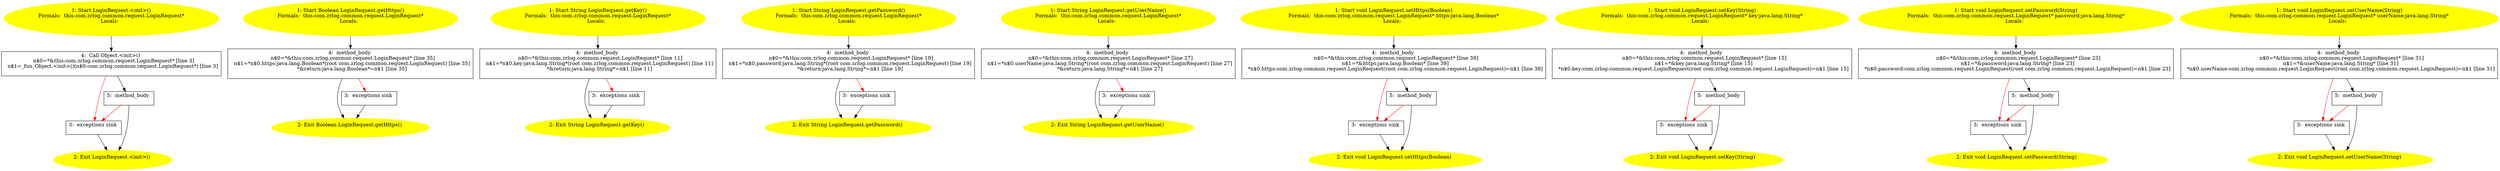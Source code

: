 /* @generated */
digraph cfg {
"com.zrlog.common.request.LoginRequest.<init>().60d791c3c50f1fcb5b081c4ffe24aab5_1" [label="1: Start LoginRequest.<init>()\nFormals:  this:com.zrlog.common.request.LoginRequest*\nLocals:  \n  " color=yellow style=filled]
	

	 "com.zrlog.common.request.LoginRequest.<init>().60d791c3c50f1fcb5b081c4ffe24aab5_1" -> "com.zrlog.common.request.LoginRequest.<init>().60d791c3c50f1fcb5b081c4ffe24aab5_4" ;
"com.zrlog.common.request.LoginRequest.<init>().60d791c3c50f1fcb5b081c4ffe24aab5_2" [label="2: Exit LoginRequest.<init>() \n  " color=yellow style=filled]
	

"com.zrlog.common.request.LoginRequest.<init>().60d791c3c50f1fcb5b081c4ffe24aab5_3" [label="3:  exceptions sink \n  " shape="box"]
	

	 "com.zrlog.common.request.LoginRequest.<init>().60d791c3c50f1fcb5b081c4ffe24aab5_3" -> "com.zrlog.common.request.LoginRequest.<init>().60d791c3c50f1fcb5b081c4ffe24aab5_2" ;
"com.zrlog.common.request.LoginRequest.<init>().60d791c3c50f1fcb5b081c4ffe24aab5_4" [label="4:  Call Object.<init>() \n   n$0=*&this:com.zrlog.common.request.LoginRequest* [line 3]\n  n$1=_fun_Object.<init>()(n$0:com.zrlog.common.request.LoginRequest*) [line 3]\n " shape="box"]
	

	 "com.zrlog.common.request.LoginRequest.<init>().60d791c3c50f1fcb5b081c4ffe24aab5_4" -> "com.zrlog.common.request.LoginRequest.<init>().60d791c3c50f1fcb5b081c4ffe24aab5_5" ;
	 "com.zrlog.common.request.LoginRequest.<init>().60d791c3c50f1fcb5b081c4ffe24aab5_4" -> "com.zrlog.common.request.LoginRequest.<init>().60d791c3c50f1fcb5b081c4ffe24aab5_3" [color="red" ];
"com.zrlog.common.request.LoginRequest.<init>().60d791c3c50f1fcb5b081c4ffe24aab5_5" [label="5:  method_body \n  " shape="box"]
	

	 "com.zrlog.common.request.LoginRequest.<init>().60d791c3c50f1fcb5b081c4ffe24aab5_5" -> "com.zrlog.common.request.LoginRequest.<init>().60d791c3c50f1fcb5b081c4ffe24aab5_2" ;
	 "com.zrlog.common.request.LoginRequest.<init>().60d791c3c50f1fcb5b081c4ffe24aab5_5" -> "com.zrlog.common.request.LoginRequest.<init>().60d791c3c50f1fcb5b081c4ffe24aab5_3" [color="red" ];
"com.zrlog.common.request.LoginRequest.getHttps():java.lang.Boolean.80f64eaad1e3da40a472d626edb49fc6_1" [label="1: Start Boolean LoginRequest.getHttps()\nFormals:  this:com.zrlog.common.request.LoginRequest*\nLocals:  \n  " color=yellow style=filled]
	

	 "com.zrlog.common.request.LoginRequest.getHttps():java.lang.Boolean.80f64eaad1e3da40a472d626edb49fc6_1" -> "com.zrlog.common.request.LoginRequest.getHttps():java.lang.Boolean.80f64eaad1e3da40a472d626edb49fc6_4" ;
"com.zrlog.common.request.LoginRequest.getHttps():java.lang.Boolean.80f64eaad1e3da40a472d626edb49fc6_2" [label="2: Exit Boolean LoginRequest.getHttps() \n  " color=yellow style=filled]
	

"com.zrlog.common.request.LoginRequest.getHttps():java.lang.Boolean.80f64eaad1e3da40a472d626edb49fc6_3" [label="3:  exceptions sink \n  " shape="box"]
	

	 "com.zrlog.common.request.LoginRequest.getHttps():java.lang.Boolean.80f64eaad1e3da40a472d626edb49fc6_3" -> "com.zrlog.common.request.LoginRequest.getHttps():java.lang.Boolean.80f64eaad1e3da40a472d626edb49fc6_2" ;
"com.zrlog.common.request.LoginRequest.getHttps():java.lang.Boolean.80f64eaad1e3da40a472d626edb49fc6_4" [label="4:  method_body \n   n$0=*&this:com.zrlog.common.request.LoginRequest* [line 35]\n  n$1=*n$0.https:java.lang.Boolean*(root com.zrlog.common.request.LoginRequest) [line 35]\n  *&return:java.lang.Boolean*=n$1 [line 35]\n " shape="box"]
	

	 "com.zrlog.common.request.LoginRequest.getHttps():java.lang.Boolean.80f64eaad1e3da40a472d626edb49fc6_4" -> "com.zrlog.common.request.LoginRequest.getHttps():java.lang.Boolean.80f64eaad1e3da40a472d626edb49fc6_2" ;
	 "com.zrlog.common.request.LoginRequest.getHttps():java.lang.Boolean.80f64eaad1e3da40a472d626edb49fc6_4" -> "com.zrlog.common.request.LoginRequest.getHttps():java.lang.Boolean.80f64eaad1e3da40a472d626edb49fc6_3" [color="red" ];
"com.zrlog.common.request.LoginRequest.getKey():java.lang.String.9d17fec3657689b5532671dee5b02555_1" [label="1: Start String LoginRequest.getKey()\nFormals:  this:com.zrlog.common.request.LoginRequest*\nLocals:  \n  " color=yellow style=filled]
	

	 "com.zrlog.common.request.LoginRequest.getKey():java.lang.String.9d17fec3657689b5532671dee5b02555_1" -> "com.zrlog.common.request.LoginRequest.getKey():java.lang.String.9d17fec3657689b5532671dee5b02555_4" ;
"com.zrlog.common.request.LoginRequest.getKey():java.lang.String.9d17fec3657689b5532671dee5b02555_2" [label="2: Exit String LoginRequest.getKey() \n  " color=yellow style=filled]
	

"com.zrlog.common.request.LoginRequest.getKey():java.lang.String.9d17fec3657689b5532671dee5b02555_3" [label="3:  exceptions sink \n  " shape="box"]
	

	 "com.zrlog.common.request.LoginRequest.getKey():java.lang.String.9d17fec3657689b5532671dee5b02555_3" -> "com.zrlog.common.request.LoginRequest.getKey():java.lang.String.9d17fec3657689b5532671dee5b02555_2" ;
"com.zrlog.common.request.LoginRequest.getKey():java.lang.String.9d17fec3657689b5532671dee5b02555_4" [label="4:  method_body \n   n$0=*&this:com.zrlog.common.request.LoginRequest* [line 11]\n  n$1=*n$0.key:java.lang.String*(root com.zrlog.common.request.LoginRequest) [line 11]\n  *&return:java.lang.String*=n$1 [line 11]\n " shape="box"]
	

	 "com.zrlog.common.request.LoginRequest.getKey():java.lang.String.9d17fec3657689b5532671dee5b02555_4" -> "com.zrlog.common.request.LoginRequest.getKey():java.lang.String.9d17fec3657689b5532671dee5b02555_2" ;
	 "com.zrlog.common.request.LoginRequest.getKey():java.lang.String.9d17fec3657689b5532671dee5b02555_4" -> "com.zrlog.common.request.LoginRequest.getKey():java.lang.String.9d17fec3657689b5532671dee5b02555_3" [color="red" ];
"com.zrlog.common.request.LoginRequest.getPassword():java.lang.String.baf601c0104da00ddd55a111771bbe67_1" [label="1: Start String LoginRequest.getPassword()\nFormals:  this:com.zrlog.common.request.LoginRequest*\nLocals:  \n  " color=yellow style=filled]
	

	 "com.zrlog.common.request.LoginRequest.getPassword():java.lang.String.baf601c0104da00ddd55a111771bbe67_1" -> "com.zrlog.common.request.LoginRequest.getPassword():java.lang.String.baf601c0104da00ddd55a111771bbe67_4" ;
"com.zrlog.common.request.LoginRequest.getPassword():java.lang.String.baf601c0104da00ddd55a111771bbe67_2" [label="2: Exit String LoginRequest.getPassword() \n  " color=yellow style=filled]
	

"com.zrlog.common.request.LoginRequest.getPassword():java.lang.String.baf601c0104da00ddd55a111771bbe67_3" [label="3:  exceptions sink \n  " shape="box"]
	

	 "com.zrlog.common.request.LoginRequest.getPassword():java.lang.String.baf601c0104da00ddd55a111771bbe67_3" -> "com.zrlog.common.request.LoginRequest.getPassword():java.lang.String.baf601c0104da00ddd55a111771bbe67_2" ;
"com.zrlog.common.request.LoginRequest.getPassword():java.lang.String.baf601c0104da00ddd55a111771bbe67_4" [label="4:  method_body \n   n$0=*&this:com.zrlog.common.request.LoginRequest* [line 19]\n  n$1=*n$0.password:java.lang.String*(root com.zrlog.common.request.LoginRequest) [line 19]\n  *&return:java.lang.String*=n$1 [line 19]\n " shape="box"]
	

	 "com.zrlog.common.request.LoginRequest.getPassword():java.lang.String.baf601c0104da00ddd55a111771bbe67_4" -> "com.zrlog.common.request.LoginRequest.getPassword():java.lang.String.baf601c0104da00ddd55a111771bbe67_2" ;
	 "com.zrlog.common.request.LoginRequest.getPassword():java.lang.String.baf601c0104da00ddd55a111771bbe67_4" -> "com.zrlog.common.request.LoginRequest.getPassword():java.lang.String.baf601c0104da00ddd55a111771bbe67_3" [color="red" ];
"com.zrlog.common.request.LoginRequest.getUserName():java.lang.String.3f9fe307e2d9f49b0892b9dc620340c5_1" [label="1: Start String LoginRequest.getUserName()\nFormals:  this:com.zrlog.common.request.LoginRequest*\nLocals:  \n  " color=yellow style=filled]
	

	 "com.zrlog.common.request.LoginRequest.getUserName():java.lang.String.3f9fe307e2d9f49b0892b9dc620340c5_1" -> "com.zrlog.common.request.LoginRequest.getUserName():java.lang.String.3f9fe307e2d9f49b0892b9dc620340c5_4" ;
"com.zrlog.common.request.LoginRequest.getUserName():java.lang.String.3f9fe307e2d9f49b0892b9dc620340c5_2" [label="2: Exit String LoginRequest.getUserName() \n  " color=yellow style=filled]
	

"com.zrlog.common.request.LoginRequest.getUserName():java.lang.String.3f9fe307e2d9f49b0892b9dc620340c5_3" [label="3:  exceptions sink \n  " shape="box"]
	

	 "com.zrlog.common.request.LoginRequest.getUserName():java.lang.String.3f9fe307e2d9f49b0892b9dc620340c5_3" -> "com.zrlog.common.request.LoginRequest.getUserName():java.lang.String.3f9fe307e2d9f49b0892b9dc620340c5_2" ;
"com.zrlog.common.request.LoginRequest.getUserName():java.lang.String.3f9fe307e2d9f49b0892b9dc620340c5_4" [label="4:  method_body \n   n$0=*&this:com.zrlog.common.request.LoginRequest* [line 27]\n  n$1=*n$0.userName:java.lang.String*(root com.zrlog.common.request.LoginRequest) [line 27]\n  *&return:java.lang.String*=n$1 [line 27]\n " shape="box"]
	

	 "com.zrlog.common.request.LoginRequest.getUserName():java.lang.String.3f9fe307e2d9f49b0892b9dc620340c5_4" -> "com.zrlog.common.request.LoginRequest.getUserName():java.lang.String.3f9fe307e2d9f49b0892b9dc620340c5_2" ;
	 "com.zrlog.common.request.LoginRequest.getUserName():java.lang.String.3f9fe307e2d9f49b0892b9dc620340c5_4" -> "com.zrlog.common.request.LoginRequest.getUserName():java.lang.String.3f9fe307e2d9f49b0892b9dc620340c5_3" [color="red" ];
"com.zrlog.common.request.LoginRequest.setHttps(java.lang.Boolean):void.05226b702fd828c96fd6dd03e26e17b6_1" [label="1: Start void LoginRequest.setHttps(Boolean)\nFormals:  this:com.zrlog.common.request.LoginRequest* https:java.lang.Boolean*\nLocals:  \n  " color=yellow style=filled]
	

	 "com.zrlog.common.request.LoginRequest.setHttps(java.lang.Boolean):void.05226b702fd828c96fd6dd03e26e17b6_1" -> "com.zrlog.common.request.LoginRequest.setHttps(java.lang.Boolean):void.05226b702fd828c96fd6dd03e26e17b6_4" ;
"com.zrlog.common.request.LoginRequest.setHttps(java.lang.Boolean):void.05226b702fd828c96fd6dd03e26e17b6_2" [label="2: Exit void LoginRequest.setHttps(Boolean) \n  " color=yellow style=filled]
	

"com.zrlog.common.request.LoginRequest.setHttps(java.lang.Boolean):void.05226b702fd828c96fd6dd03e26e17b6_3" [label="3:  exceptions sink \n  " shape="box"]
	

	 "com.zrlog.common.request.LoginRequest.setHttps(java.lang.Boolean):void.05226b702fd828c96fd6dd03e26e17b6_3" -> "com.zrlog.common.request.LoginRequest.setHttps(java.lang.Boolean):void.05226b702fd828c96fd6dd03e26e17b6_2" ;
"com.zrlog.common.request.LoginRequest.setHttps(java.lang.Boolean):void.05226b702fd828c96fd6dd03e26e17b6_4" [label="4:  method_body \n   n$0=*&this:com.zrlog.common.request.LoginRequest* [line 39]\n  n$1=*&https:java.lang.Boolean* [line 39]\n  *n$0.https:com.zrlog.common.request.LoginRequest(root com.zrlog.common.request.LoginRequest)=n$1 [line 39]\n " shape="box"]
	

	 "com.zrlog.common.request.LoginRequest.setHttps(java.lang.Boolean):void.05226b702fd828c96fd6dd03e26e17b6_4" -> "com.zrlog.common.request.LoginRequest.setHttps(java.lang.Boolean):void.05226b702fd828c96fd6dd03e26e17b6_5" ;
	 "com.zrlog.common.request.LoginRequest.setHttps(java.lang.Boolean):void.05226b702fd828c96fd6dd03e26e17b6_4" -> "com.zrlog.common.request.LoginRequest.setHttps(java.lang.Boolean):void.05226b702fd828c96fd6dd03e26e17b6_3" [color="red" ];
"com.zrlog.common.request.LoginRequest.setHttps(java.lang.Boolean):void.05226b702fd828c96fd6dd03e26e17b6_5" [label="5:  method_body \n  " shape="box"]
	

	 "com.zrlog.common.request.LoginRequest.setHttps(java.lang.Boolean):void.05226b702fd828c96fd6dd03e26e17b6_5" -> "com.zrlog.common.request.LoginRequest.setHttps(java.lang.Boolean):void.05226b702fd828c96fd6dd03e26e17b6_2" ;
	 "com.zrlog.common.request.LoginRequest.setHttps(java.lang.Boolean):void.05226b702fd828c96fd6dd03e26e17b6_5" -> "com.zrlog.common.request.LoginRequest.setHttps(java.lang.Boolean):void.05226b702fd828c96fd6dd03e26e17b6_3" [color="red" ];
"com.zrlog.common.request.LoginRequest.setKey(java.lang.String):void.ef539227dad9889fecb068a76333c6f2_1" [label="1: Start void LoginRequest.setKey(String)\nFormals:  this:com.zrlog.common.request.LoginRequest* key:java.lang.String*\nLocals:  \n  " color=yellow style=filled]
	

	 "com.zrlog.common.request.LoginRequest.setKey(java.lang.String):void.ef539227dad9889fecb068a76333c6f2_1" -> "com.zrlog.common.request.LoginRequest.setKey(java.lang.String):void.ef539227dad9889fecb068a76333c6f2_4" ;
"com.zrlog.common.request.LoginRequest.setKey(java.lang.String):void.ef539227dad9889fecb068a76333c6f2_2" [label="2: Exit void LoginRequest.setKey(String) \n  " color=yellow style=filled]
	

"com.zrlog.common.request.LoginRequest.setKey(java.lang.String):void.ef539227dad9889fecb068a76333c6f2_3" [label="3:  exceptions sink \n  " shape="box"]
	

	 "com.zrlog.common.request.LoginRequest.setKey(java.lang.String):void.ef539227dad9889fecb068a76333c6f2_3" -> "com.zrlog.common.request.LoginRequest.setKey(java.lang.String):void.ef539227dad9889fecb068a76333c6f2_2" ;
"com.zrlog.common.request.LoginRequest.setKey(java.lang.String):void.ef539227dad9889fecb068a76333c6f2_4" [label="4:  method_body \n   n$0=*&this:com.zrlog.common.request.LoginRequest* [line 15]\n  n$1=*&key:java.lang.String* [line 15]\n  *n$0.key:com.zrlog.common.request.LoginRequest(root com.zrlog.common.request.LoginRequest)=n$1 [line 15]\n " shape="box"]
	

	 "com.zrlog.common.request.LoginRequest.setKey(java.lang.String):void.ef539227dad9889fecb068a76333c6f2_4" -> "com.zrlog.common.request.LoginRequest.setKey(java.lang.String):void.ef539227dad9889fecb068a76333c6f2_5" ;
	 "com.zrlog.common.request.LoginRequest.setKey(java.lang.String):void.ef539227dad9889fecb068a76333c6f2_4" -> "com.zrlog.common.request.LoginRequest.setKey(java.lang.String):void.ef539227dad9889fecb068a76333c6f2_3" [color="red" ];
"com.zrlog.common.request.LoginRequest.setKey(java.lang.String):void.ef539227dad9889fecb068a76333c6f2_5" [label="5:  method_body \n  " shape="box"]
	

	 "com.zrlog.common.request.LoginRequest.setKey(java.lang.String):void.ef539227dad9889fecb068a76333c6f2_5" -> "com.zrlog.common.request.LoginRequest.setKey(java.lang.String):void.ef539227dad9889fecb068a76333c6f2_2" ;
	 "com.zrlog.common.request.LoginRequest.setKey(java.lang.String):void.ef539227dad9889fecb068a76333c6f2_5" -> "com.zrlog.common.request.LoginRequest.setKey(java.lang.String):void.ef539227dad9889fecb068a76333c6f2_3" [color="red" ];
"com.zrlog.common.request.LoginRequest.setPassword(java.lang.String):void.0a0493a5612749ef2dde1112e6554e51_1" [label="1: Start void LoginRequest.setPassword(String)\nFormals:  this:com.zrlog.common.request.LoginRequest* password:java.lang.String*\nLocals:  \n  " color=yellow style=filled]
	

	 "com.zrlog.common.request.LoginRequest.setPassword(java.lang.String):void.0a0493a5612749ef2dde1112e6554e51_1" -> "com.zrlog.common.request.LoginRequest.setPassword(java.lang.String):void.0a0493a5612749ef2dde1112e6554e51_4" ;
"com.zrlog.common.request.LoginRequest.setPassword(java.lang.String):void.0a0493a5612749ef2dde1112e6554e51_2" [label="2: Exit void LoginRequest.setPassword(String) \n  " color=yellow style=filled]
	

"com.zrlog.common.request.LoginRequest.setPassword(java.lang.String):void.0a0493a5612749ef2dde1112e6554e51_3" [label="3:  exceptions sink \n  " shape="box"]
	

	 "com.zrlog.common.request.LoginRequest.setPassword(java.lang.String):void.0a0493a5612749ef2dde1112e6554e51_3" -> "com.zrlog.common.request.LoginRequest.setPassword(java.lang.String):void.0a0493a5612749ef2dde1112e6554e51_2" ;
"com.zrlog.common.request.LoginRequest.setPassword(java.lang.String):void.0a0493a5612749ef2dde1112e6554e51_4" [label="4:  method_body \n   n$0=*&this:com.zrlog.common.request.LoginRequest* [line 23]\n  n$1=*&password:java.lang.String* [line 23]\n  *n$0.password:com.zrlog.common.request.LoginRequest(root com.zrlog.common.request.LoginRequest)=n$1 [line 23]\n " shape="box"]
	

	 "com.zrlog.common.request.LoginRequest.setPassword(java.lang.String):void.0a0493a5612749ef2dde1112e6554e51_4" -> "com.zrlog.common.request.LoginRequest.setPassword(java.lang.String):void.0a0493a5612749ef2dde1112e6554e51_5" ;
	 "com.zrlog.common.request.LoginRequest.setPassword(java.lang.String):void.0a0493a5612749ef2dde1112e6554e51_4" -> "com.zrlog.common.request.LoginRequest.setPassword(java.lang.String):void.0a0493a5612749ef2dde1112e6554e51_3" [color="red" ];
"com.zrlog.common.request.LoginRequest.setPassword(java.lang.String):void.0a0493a5612749ef2dde1112e6554e51_5" [label="5:  method_body \n  " shape="box"]
	

	 "com.zrlog.common.request.LoginRequest.setPassword(java.lang.String):void.0a0493a5612749ef2dde1112e6554e51_5" -> "com.zrlog.common.request.LoginRequest.setPassword(java.lang.String):void.0a0493a5612749ef2dde1112e6554e51_2" ;
	 "com.zrlog.common.request.LoginRequest.setPassword(java.lang.String):void.0a0493a5612749ef2dde1112e6554e51_5" -> "com.zrlog.common.request.LoginRequest.setPassword(java.lang.String):void.0a0493a5612749ef2dde1112e6554e51_3" [color="red" ];
"com.zrlog.common.request.LoginRequest.setUserName(java.lang.String):void.434dae92555c366ab35aaf436f1f9cf4_1" [label="1: Start void LoginRequest.setUserName(String)\nFormals:  this:com.zrlog.common.request.LoginRequest* userName:java.lang.String*\nLocals:  \n  " color=yellow style=filled]
	

	 "com.zrlog.common.request.LoginRequest.setUserName(java.lang.String):void.434dae92555c366ab35aaf436f1f9cf4_1" -> "com.zrlog.common.request.LoginRequest.setUserName(java.lang.String):void.434dae92555c366ab35aaf436f1f9cf4_4" ;
"com.zrlog.common.request.LoginRequest.setUserName(java.lang.String):void.434dae92555c366ab35aaf436f1f9cf4_2" [label="2: Exit void LoginRequest.setUserName(String) \n  " color=yellow style=filled]
	

"com.zrlog.common.request.LoginRequest.setUserName(java.lang.String):void.434dae92555c366ab35aaf436f1f9cf4_3" [label="3:  exceptions sink \n  " shape="box"]
	

	 "com.zrlog.common.request.LoginRequest.setUserName(java.lang.String):void.434dae92555c366ab35aaf436f1f9cf4_3" -> "com.zrlog.common.request.LoginRequest.setUserName(java.lang.String):void.434dae92555c366ab35aaf436f1f9cf4_2" ;
"com.zrlog.common.request.LoginRequest.setUserName(java.lang.String):void.434dae92555c366ab35aaf436f1f9cf4_4" [label="4:  method_body \n   n$0=*&this:com.zrlog.common.request.LoginRequest* [line 31]\n  n$1=*&userName:java.lang.String* [line 31]\n  *n$0.userName:com.zrlog.common.request.LoginRequest(root com.zrlog.common.request.LoginRequest)=n$1 [line 31]\n " shape="box"]
	

	 "com.zrlog.common.request.LoginRequest.setUserName(java.lang.String):void.434dae92555c366ab35aaf436f1f9cf4_4" -> "com.zrlog.common.request.LoginRequest.setUserName(java.lang.String):void.434dae92555c366ab35aaf436f1f9cf4_5" ;
	 "com.zrlog.common.request.LoginRequest.setUserName(java.lang.String):void.434dae92555c366ab35aaf436f1f9cf4_4" -> "com.zrlog.common.request.LoginRequest.setUserName(java.lang.String):void.434dae92555c366ab35aaf436f1f9cf4_3" [color="red" ];
"com.zrlog.common.request.LoginRequest.setUserName(java.lang.String):void.434dae92555c366ab35aaf436f1f9cf4_5" [label="5:  method_body \n  " shape="box"]
	

	 "com.zrlog.common.request.LoginRequest.setUserName(java.lang.String):void.434dae92555c366ab35aaf436f1f9cf4_5" -> "com.zrlog.common.request.LoginRequest.setUserName(java.lang.String):void.434dae92555c366ab35aaf436f1f9cf4_2" ;
	 "com.zrlog.common.request.LoginRequest.setUserName(java.lang.String):void.434dae92555c366ab35aaf436f1f9cf4_5" -> "com.zrlog.common.request.LoginRequest.setUserName(java.lang.String):void.434dae92555c366ab35aaf436f1f9cf4_3" [color="red" ];
}
